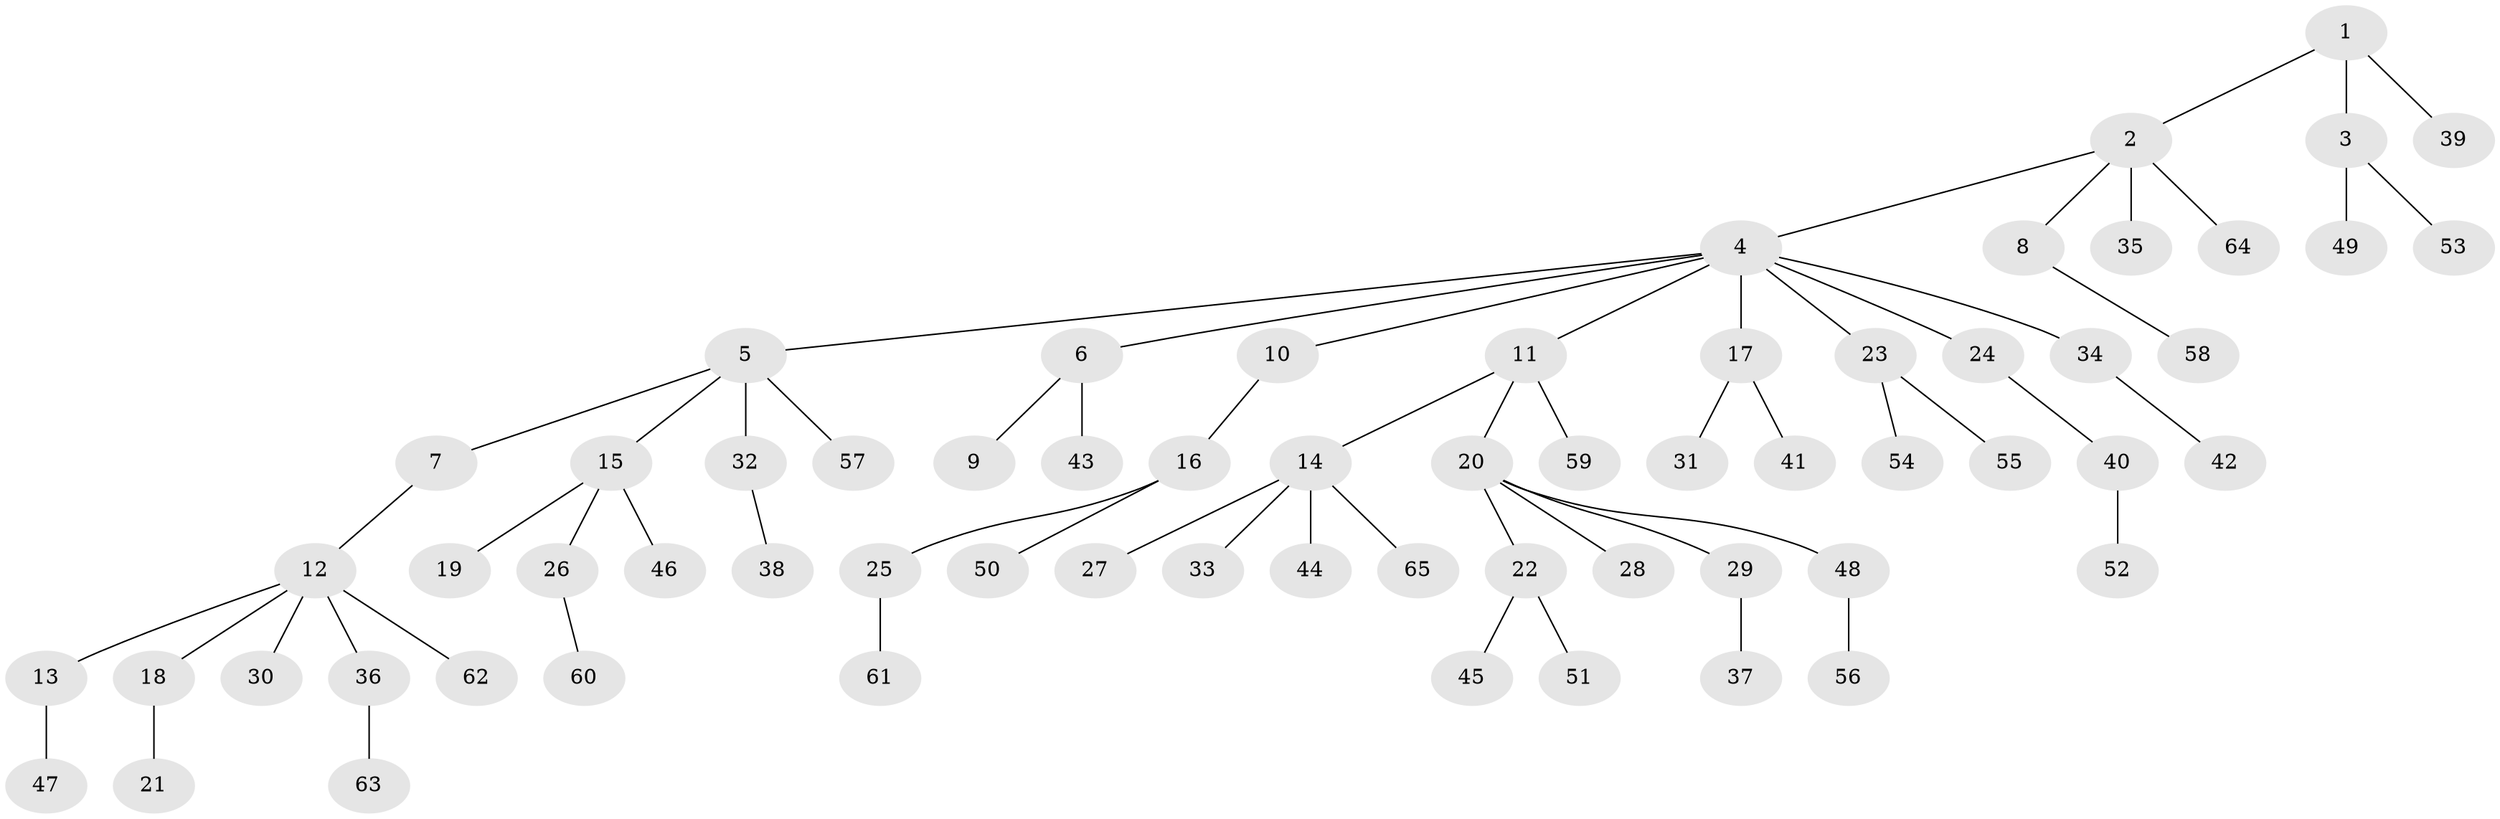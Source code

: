 // Generated by graph-tools (version 1.1) at 2025/11/02/27/25 16:11:28]
// undirected, 65 vertices, 64 edges
graph export_dot {
graph [start="1"]
  node [color=gray90,style=filled];
  1;
  2;
  3;
  4;
  5;
  6;
  7;
  8;
  9;
  10;
  11;
  12;
  13;
  14;
  15;
  16;
  17;
  18;
  19;
  20;
  21;
  22;
  23;
  24;
  25;
  26;
  27;
  28;
  29;
  30;
  31;
  32;
  33;
  34;
  35;
  36;
  37;
  38;
  39;
  40;
  41;
  42;
  43;
  44;
  45;
  46;
  47;
  48;
  49;
  50;
  51;
  52;
  53;
  54;
  55;
  56;
  57;
  58;
  59;
  60;
  61;
  62;
  63;
  64;
  65;
  1 -- 2;
  1 -- 3;
  1 -- 39;
  2 -- 4;
  2 -- 8;
  2 -- 35;
  2 -- 64;
  3 -- 49;
  3 -- 53;
  4 -- 5;
  4 -- 6;
  4 -- 10;
  4 -- 11;
  4 -- 17;
  4 -- 23;
  4 -- 24;
  4 -- 34;
  5 -- 7;
  5 -- 15;
  5 -- 32;
  5 -- 57;
  6 -- 9;
  6 -- 43;
  7 -- 12;
  8 -- 58;
  10 -- 16;
  11 -- 14;
  11 -- 20;
  11 -- 59;
  12 -- 13;
  12 -- 18;
  12 -- 30;
  12 -- 36;
  12 -- 62;
  13 -- 47;
  14 -- 27;
  14 -- 33;
  14 -- 44;
  14 -- 65;
  15 -- 19;
  15 -- 26;
  15 -- 46;
  16 -- 25;
  16 -- 50;
  17 -- 31;
  17 -- 41;
  18 -- 21;
  20 -- 22;
  20 -- 28;
  20 -- 29;
  20 -- 48;
  22 -- 45;
  22 -- 51;
  23 -- 54;
  23 -- 55;
  24 -- 40;
  25 -- 61;
  26 -- 60;
  29 -- 37;
  32 -- 38;
  34 -- 42;
  36 -- 63;
  40 -- 52;
  48 -- 56;
}
